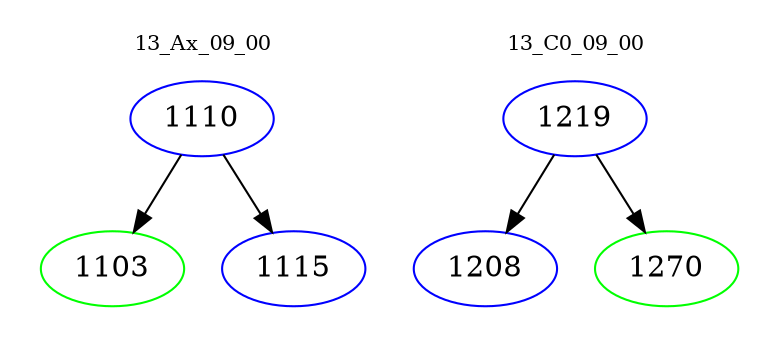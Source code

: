 digraph{
subgraph cluster_0 {
color = white
label = "13_Ax_09_00";
fontsize=10;
T0_1110 [label="1110", color="blue"]
T0_1110 -> T0_1103 [color="black"]
T0_1103 [label="1103", color="green"]
T0_1110 -> T0_1115 [color="black"]
T0_1115 [label="1115", color="blue"]
}
subgraph cluster_1 {
color = white
label = "13_C0_09_00";
fontsize=10;
T1_1219 [label="1219", color="blue"]
T1_1219 -> T1_1208 [color="black"]
T1_1208 [label="1208", color="blue"]
T1_1219 -> T1_1270 [color="black"]
T1_1270 [label="1270", color="green"]
}
}
